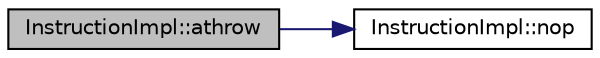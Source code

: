 digraph "InstructionImpl::athrow"
{
  edge [fontname="Helvetica",fontsize="10",labelfontname="Helvetica",labelfontsize="10"];
  node [fontname="Helvetica",fontsize="10",shape=record];
  rankdir="LR";
  Node1 [label="InstructionImpl::athrow",height=0.2,width=0.4,color="black", fillcolor="grey75", style="filled", fontcolor="black"];
  Node1 -> Node2 [color="midnightblue",fontsize="10",style="solid",fontname="Helvetica"];
  Node2 [label="InstructionImpl::nop",height=0.2,width=0.4,color="black", fillcolor="white", style="filled",URL="$class_instruction_impl.html#a167bb8f230879fe6470318755fa3bcc9"];
}
